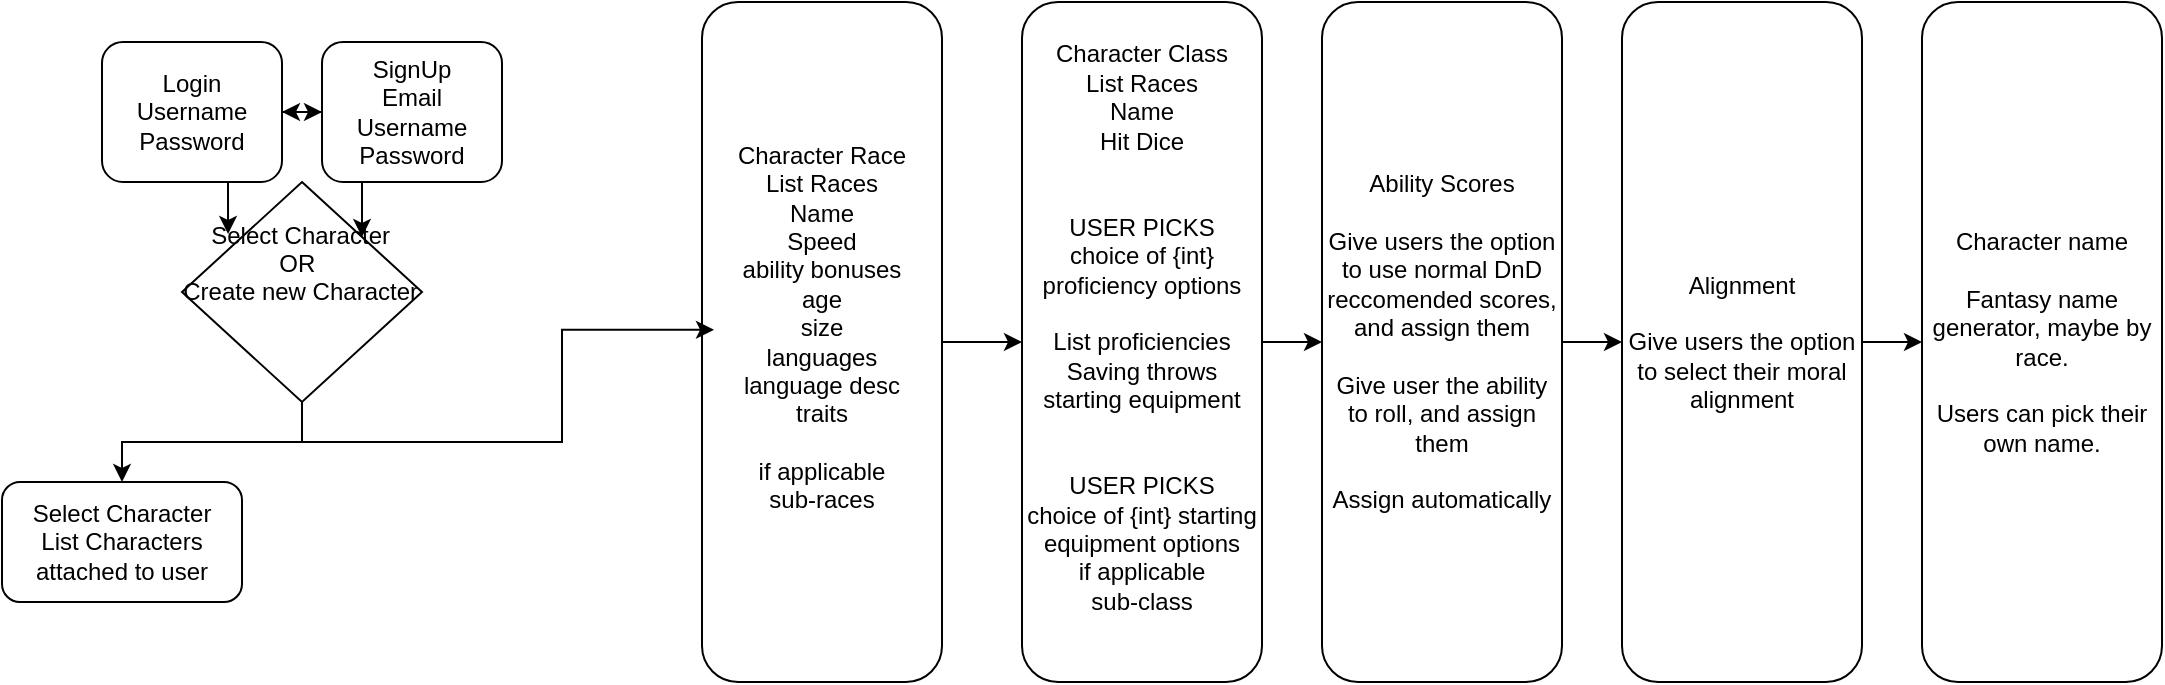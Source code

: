 <mxfile version="22.0.4" type="github">
  <diagram name="Page-1" id="2YBvvXClWsGukQMizWep">
    <mxGraphModel dx="2537" dy="839" grid="1" gridSize="10" guides="1" tooltips="1" connect="1" arrows="1" fold="1" page="1" pageScale="1" pageWidth="850" pageHeight="1100" math="0" shadow="0">
      <root>
        <mxCell id="0" />
        <mxCell id="1" parent="0" />
        <mxCell id="02a1hrufcKxzjUFTl4vt-19" style="edgeStyle=orthogonalEdgeStyle;rounded=0;orthogonalLoop=1;jettySize=auto;html=1;exitX=1;exitY=0.5;exitDx=0;exitDy=0;entryX=0;entryY=0.5;entryDx=0;entryDy=0;" edge="1" parent="1" source="02a1hrufcKxzjUFTl4vt-3" target="02a1hrufcKxzjUFTl4vt-4">
          <mxGeometry relative="1" as="geometry" />
        </mxCell>
        <mxCell id="02a1hrufcKxzjUFTl4vt-3" value="&lt;div&gt;Login&lt;/div&gt;&lt;div&gt;Username&lt;/div&gt;&lt;div&gt;Password&lt;br&gt;&lt;/div&gt;" style="rounded=1;whiteSpace=wrap;html=1;" vertex="1" parent="1">
          <mxGeometry x="-720" y="40" width="90" height="70" as="geometry" />
        </mxCell>
        <mxCell id="02a1hrufcKxzjUFTl4vt-20" style="edgeStyle=orthogonalEdgeStyle;rounded=0;orthogonalLoop=1;jettySize=auto;html=1;exitX=0;exitY=0.5;exitDx=0;exitDy=0;" edge="1" parent="1" source="02a1hrufcKxzjUFTl4vt-4">
          <mxGeometry relative="1" as="geometry">
            <mxPoint x="-630" y="75" as="targetPoint" />
          </mxGeometry>
        </mxCell>
        <mxCell id="02a1hrufcKxzjUFTl4vt-24" style="edgeStyle=orthogonalEdgeStyle;rounded=0;orthogonalLoop=1;jettySize=auto;html=1;exitX=0.5;exitY=1;exitDx=0;exitDy=0;entryX=1;entryY=0;entryDx=0;entryDy=0;" edge="1" parent="1" source="02a1hrufcKxzjUFTl4vt-4" target="02a1hrufcKxzjUFTl4vt-9">
          <mxGeometry relative="1" as="geometry" />
        </mxCell>
        <mxCell id="02a1hrufcKxzjUFTl4vt-4" value="&lt;div&gt;SignUp&lt;/div&gt;&lt;div&gt;Email&lt;br&gt;&lt;/div&gt;&lt;div&gt;Username&lt;/div&gt;&lt;div&gt;Password&lt;br&gt;&lt;/div&gt;" style="rounded=1;whiteSpace=wrap;html=1;" vertex="1" parent="1">
          <mxGeometry x="-610" y="40" width="90" height="70" as="geometry" />
        </mxCell>
        <mxCell id="02a1hrufcKxzjUFTl4vt-17" style="edgeStyle=orthogonalEdgeStyle;rounded=0;orthogonalLoop=1;jettySize=auto;html=1;exitX=0.5;exitY=1;exitDx=0;exitDy=0;" edge="1" parent="1" source="02a1hrufcKxzjUFTl4vt-9" target="02a1hrufcKxzjUFTl4vt-12">
          <mxGeometry relative="1" as="geometry" />
        </mxCell>
        <mxCell id="02a1hrufcKxzjUFTl4vt-9" value="&lt;div align=&quot;center&quot;&gt;Select Character&lt;/div&gt;&lt;div align=&quot;center&quot;&gt;OR&amp;nbsp; &lt;br&gt;&lt;/div&gt;&lt;div align=&quot;center&quot;&gt;Create new Character&lt;/div&gt;&lt;div&gt;&lt;div align=&quot;center&quot;&gt;&lt;br&gt;&lt;/div&gt;&lt;br&gt;&lt;/div&gt;" style="rhombus;whiteSpace=wrap;html=1;align=right;" vertex="1" parent="1">
          <mxGeometry x="-680" y="110" width="120" height="110" as="geometry" />
        </mxCell>
        <mxCell id="02a1hrufcKxzjUFTl4vt-16" style="edgeStyle=orthogonalEdgeStyle;rounded=0;orthogonalLoop=1;jettySize=auto;html=1;" edge="1" parent="1" source="02a1hrufcKxzjUFTl4vt-11" target="02a1hrufcKxzjUFTl4vt-15">
          <mxGeometry relative="1" as="geometry" />
        </mxCell>
        <mxCell id="02a1hrufcKxzjUFTl4vt-11" value="&lt;div&gt;Character Race&lt;/div&gt;&lt;div&gt;List Races&lt;/div&gt;&lt;div&gt;Name&lt;/div&gt;&lt;div&gt;Speed&lt;/div&gt;&lt;div&gt;ability bonuses&lt;/div&gt;&lt;div&gt;age&lt;/div&gt;&lt;div&gt;size&lt;/div&gt;&lt;div&gt;languages&lt;/div&gt;&lt;div&gt;language desc&lt;/div&gt;&lt;div&gt;traits&lt;/div&gt;&lt;div&gt;&lt;br&gt;&lt;/div&gt;&lt;div&gt;if applicable&lt;/div&gt;&lt;div&gt;sub-races&lt;br&gt;&lt;/div&gt;&lt;div&gt;&lt;br&gt;&lt;/div&gt;" style="rounded=1;whiteSpace=wrap;html=1;" vertex="1" parent="1">
          <mxGeometry x="-420" y="20" width="120" height="340" as="geometry" />
        </mxCell>
        <mxCell id="02a1hrufcKxzjUFTl4vt-13" value="" style="endArrow=none;dashed=1;html=1;rounded=0;" edge="1" parent="1" target="02a1hrufcKxzjUFTl4vt-12">
          <mxGeometry width="50" height="50" relative="1" as="geometry">
            <mxPoint x="-720" y="280" as="sourcePoint" />
            <mxPoint x="-490" y="261" as="targetPoint" />
            <Array as="points" />
          </mxGeometry>
        </mxCell>
        <mxCell id="02a1hrufcKxzjUFTl4vt-12" value="&lt;div&gt;Select Character&lt;/div&gt;&lt;div&gt;List Characters attached to user&lt;br&gt;&lt;/div&gt;" style="rounded=1;whiteSpace=wrap;html=1;" vertex="1" parent="1">
          <mxGeometry x="-770" y="260" width="120" height="60" as="geometry" />
        </mxCell>
        <mxCell id="02a1hrufcKxzjUFTl4vt-26" style="edgeStyle=orthogonalEdgeStyle;rounded=0;orthogonalLoop=1;jettySize=auto;html=1;exitX=1;exitY=0.5;exitDx=0;exitDy=0;entryX=0;entryY=0.5;entryDx=0;entryDy=0;" edge="1" parent="1" source="02a1hrufcKxzjUFTl4vt-15" target="02a1hrufcKxzjUFTl4vt-25">
          <mxGeometry relative="1" as="geometry" />
        </mxCell>
        <mxCell id="02a1hrufcKxzjUFTl4vt-15" value="&lt;div&gt;Character Class&lt;/div&gt;&lt;div&gt;List Races&lt;/div&gt;&lt;div&gt;Name&lt;/div&gt;&lt;div&gt;Hit Dice&lt;br&gt;&lt;/div&gt;&lt;div&gt;&lt;br&gt;&lt;/div&gt;&lt;div&gt;&lt;br&gt;&lt;/div&gt;&lt;div&gt;USER PICKS&lt;/div&gt;&lt;div&gt;choice of {int} proficiency options&lt;br&gt;&lt;/div&gt;&lt;div&gt;&lt;br&gt;&lt;/div&gt;&lt;div&gt;List proficiencies&lt;br&gt;&lt;/div&gt;&lt;div&gt;Saving throws&lt;br&gt;&lt;/div&gt;&lt;div&gt;starting equipment&lt;br&gt;&lt;/div&gt;&lt;div&gt;&lt;br&gt;&lt;/div&gt;&lt;div&gt;&lt;br&gt;&lt;/div&gt;&lt;div&gt;USER PICKS&lt;br&gt;&lt;/div&gt;&lt;div&gt;choice of {int} starting equipment options&lt;br&gt;&lt;/div&gt;&lt;div&gt;if applicable&lt;/div&gt;&lt;div&gt;sub-class&lt;br&gt;&lt;/div&gt;&lt;div&gt;&lt;br&gt;&lt;/div&gt;" style="rounded=1;whiteSpace=wrap;html=1;" vertex="1" parent="1">
          <mxGeometry x="-260" y="20" width="120" height="340" as="geometry" />
        </mxCell>
        <mxCell id="02a1hrufcKxzjUFTl4vt-18" style="edgeStyle=orthogonalEdgeStyle;rounded=0;orthogonalLoop=1;jettySize=auto;html=1;exitX=0.5;exitY=1;exitDx=0;exitDy=0;entryX=0.05;entryY=0.482;entryDx=0;entryDy=0;entryPerimeter=0;" edge="1" parent="1" source="02a1hrufcKxzjUFTl4vt-9" target="02a1hrufcKxzjUFTl4vt-11">
          <mxGeometry relative="1" as="geometry" />
        </mxCell>
        <mxCell id="02a1hrufcKxzjUFTl4vt-23" style="edgeStyle=orthogonalEdgeStyle;rounded=0;orthogonalLoop=1;jettySize=auto;html=1;exitX=0.5;exitY=1;exitDx=0;exitDy=0;entryX=0.192;entryY=0.236;entryDx=0;entryDy=0;entryPerimeter=0;" edge="1" parent="1" source="02a1hrufcKxzjUFTl4vt-3" target="02a1hrufcKxzjUFTl4vt-9">
          <mxGeometry relative="1" as="geometry" />
        </mxCell>
        <mxCell id="02a1hrufcKxzjUFTl4vt-30" style="edgeStyle=orthogonalEdgeStyle;rounded=0;orthogonalLoop=1;jettySize=auto;html=1;exitX=1;exitY=0.5;exitDx=0;exitDy=0;entryX=0;entryY=0.5;entryDx=0;entryDy=0;" edge="1" parent="1" source="02a1hrufcKxzjUFTl4vt-25" target="02a1hrufcKxzjUFTl4vt-29">
          <mxGeometry relative="1" as="geometry" />
        </mxCell>
        <mxCell id="02a1hrufcKxzjUFTl4vt-25" value="&lt;div&gt;Ability Scores&lt;br&gt;&lt;/div&gt;&lt;div&gt;&lt;br&gt;&lt;/div&gt;&lt;div&gt;Give users the option to use normal DnD reccomended scores, and assign them&lt;/div&gt;&lt;div&gt;&lt;br&gt;&lt;/div&gt;&lt;div&gt;Give user the ability to roll, and assign them&lt;/div&gt;&lt;div&gt;&lt;br&gt;&lt;/div&gt;&lt;div&gt;Assign automatically&lt;br&gt;&lt;/div&gt;" style="rounded=1;whiteSpace=wrap;html=1;" vertex="1" parent="1">
          <mxGeometry x="-110" y="20" width="120" height="340" as="geometry" />
        </mxCell>
        <mxCell id="02a1hrufcKxzjUFTl4vt-27" value="&lt;div&gt;Character name&lt;br&gt;&lt;/div&gt;&lt;div&gt;&lt;br&gt;&lt;/div&gt;&lt;div&gt;Fantasy name generator, maybe by race.&lt;/div&gt;&lt;div&gt;&lt;br&gt;&lt;/div&gt;&lt;div&gt;Users can pick their own name. &lt;br&gt;&lt;/div&gt;" style="rounded=1;whiteSpace=wrap;html=1;" vertex="1" parent="1">
          <mxGeometry x="190" y="20" width="120" height="340" as="geometry" />
        </mxCell>
        <mxCell id="02a1hrufcKxzjUFTl4vt-31" style="edgeStyle=orthogonalEdgeStyle;rounded=0;orthogonalLoop=1;jettySize=auto;html=1;exitX=1;exitY=0.5;exitDx=0;exitDy=0;entryX=0;entryY=0.5;entryDx=0;entryDy=0;" edge="1" parent="1" source="02a1hrufcKxzjUFTl4vt-29" target="02a1hrufcKxzjUFTl4vt-27">
          <mxGeometry relative="1" as="geometry" />
        </mxCell>
        <mxCell id="02a1hrufcKxzjUFTl4vt-29" value="&lt;div&gt;Alignment&lt;br&gt;&lt;/div&gt;&lt;div&gt;&lt;br&gt;&lt;/div&gt;&lt;div&gt;Give users the option to select their moral alignment&lt;br&gt;&lt;/div&gt;" style="rounded=1;whiteSpace=wrap;html=1;" vertex="1" parent="1">
          <mxGeometry x="40" y="20" width="120" height="340" as="geometry" />
        </mxCell>
      </root>
    </mxGraphModel>
  </diagram>
</mxfile>
